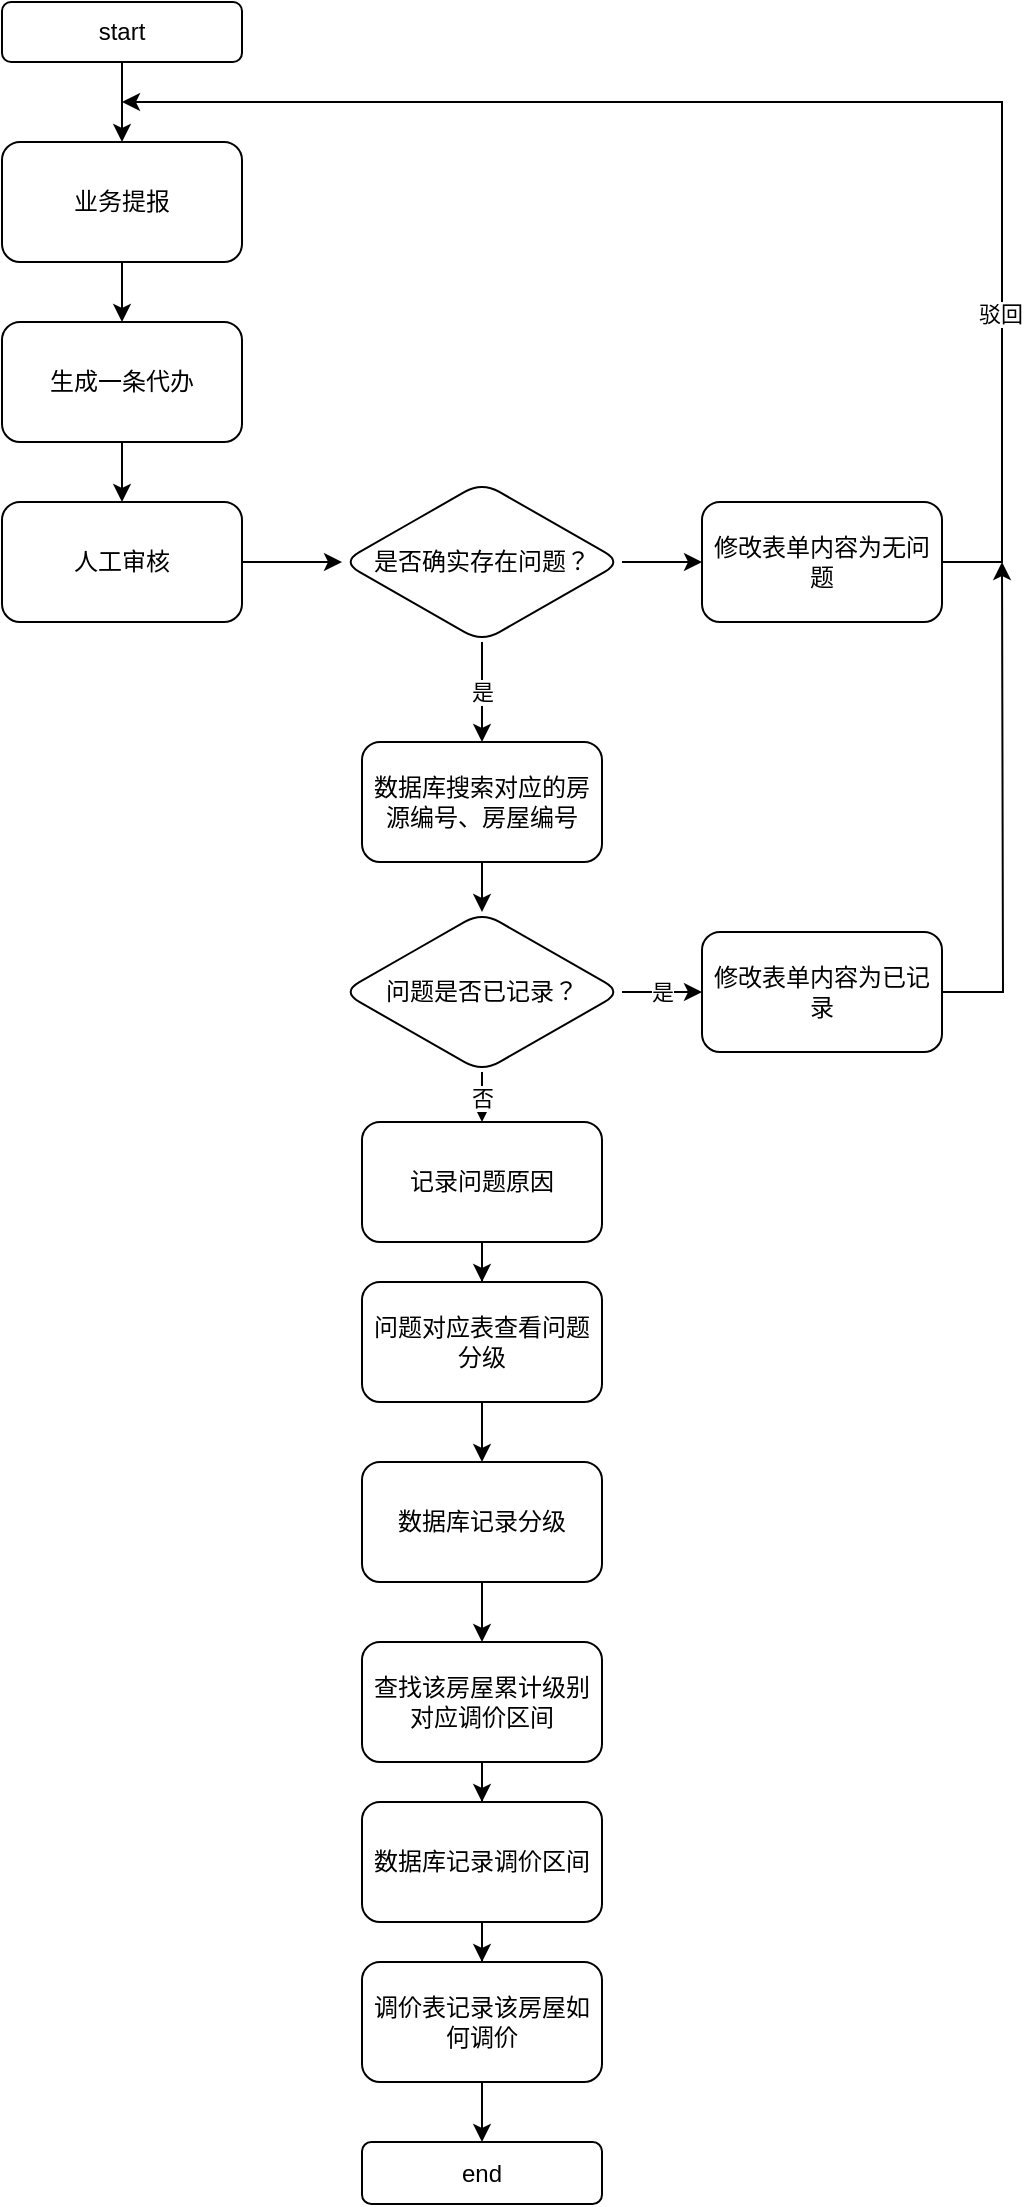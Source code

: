 <mxfile version="20.3.0" type="github">
  <diagram id="rs3qDzsFMAPh0nYCIl83" name="第 1 页">
    <mxGraphModel dx="1038" dy="539" grid="1" gridSize="10" guides="1" tooltips="1" connect="1" arrows="1" fold="1" page="1" pageScale="1" pageWidth="827" pageHeight="1169" math="0" shadow="0">
      <root>
        <mxCell id="0" />
        <mxCell id="1" parent="0" />
        <mxCell id="VfdWvWq5BOCNGvIPTbdh-3" value="" style="edgeStyle=orthogonalEdgeStyle;rounded=0;orthogonalLoop=1;jettySize=auto;html=1;" edge="1" parent="1" source="VfdWvWq5BOCNGvIPTbdh-1" target="VfdWvWq5BOCNGvIPTbdh-2">
          <mxGeometry relative="1" as="geometry" />
        </mxCell>
        <mxCell id="VfdWvWq5BOCNGvIPTbdh-1" value="start" style="rounded=1;whiteSpace=wrap;html=1;" vertex="1" parent="1">
          <mxGeometry x="90" y="40" width="120" height="30" as="geometry" />
        </mxCell>
        <mxCell id="VfdWvWq5BOCNGvIPTbdh-6" value="" style="edgeStyle=orthogonalEdgeStyle;rounded=0;orthogonalLoop=1;jettySize=auto;html=1;" edge="1" parent="1" source="VfdWvWq5BOCNGvIPTbdh-2" target="VfdWvWq5BOCNGvIPTbdh-5">
          <mxGeometry relative="1" as="geometry" />
        </mxCell>
        <mxCell id="VfdWvWq5BOCNGvIPTbdh-2" value="业务提报" style="rounded=1;whiteSpace=wrap;html=1;" vertex="1" parent="1">
          <mxGeometry x="90" y="110" width="120" height="60" as="geometry" />
        </mxCell>
        <mxCell id="VfdWvWq5BOCNGvIPTbdh-8" value="" style="edgeStyle=orthogonalEdgeStyle;rounded=0;orthogonalLoop=1;jettySize=auto;html=1;" edge="1" parent="1" source="VfdWvWq5BOCNGvIPTbdh-5" target="VfdWvWq5BOCNGvIPTbdh-7">
          <mxGeometry relative="1" as="geometry" />
        </mxCell>
        <mxCell id="VfdWvWq5BOCNGvIPTbdh-5" value="生成一条代办" style="rounded=1;whiteSpace=wrap;html=1;" vertex="1" parent="1">
          <mxGeometry x="90" y="200" width="120" height="60" as="geometry" />
        </mxCell>
        <mxCell id="VfdWvWq5BOCNGvIPTbdh-10" value="" style="edgeStyle=orthogonalEdgeStyle;rounded=0;orthogonalLoop=1;jettySize=auto;html=1;" edge="1" parent="1" source="VfdWvWq5BOCNGvIPTbdh-7" target="VfdWvWq5BOCNGvIPTbdh-9">
          <mxGeometry relative="1" as="geometry" />
        </mxCell>
        <mxCell id="VfdWvWq5BOCNGvIPTbdh-7" value="人工审核" style="rounded=1;whiteSpace=wrap;html=1;" vertex="1" parent="1">
          <mxGeometry x="90" y="290" width="120" height="60" as="geometry" />
        </mxCell>
        <mxCell id="VfdWvWq5BOCNGvIPTbdh-17" value="是" style="edgeStyle=orthogonalEdgeStyle;rounded=0;orthogonalLoop=1;jettySize=auto;html=1;entryX=0.5;entryY=0;entryDx=0;entryDy=0;" edge="1" parent="1" source="VfdWvWq5BOCNGvIPTbdh-9" target="VfdWvWq5BOCNGvIPTbdh-18">
          <mxGeometry relative="1" as="geometry" />
        </mxCell>
        <mxCell id="VfdWvWq5BOCNGvIPTbdh-25" value="" style="edgeStyle=orthogonalEdgeStyle;rounded=0;orthogonalLoop=1;jettySize=auto;html=1;" edge="1" parent="1" source="VfdWvWq5BOCNGvIPTbdh-9" target="VfdWvWq5BOCNGvIPTbdh-24">
          <mxGeometry relative="1" as="geometry" />
        </mxCell>
        <mxCell id="VfdWvWq5BOCNGvIPTbdh-9" value="是否确实存在问题？" style="rhombus;whiteSpace=wrap;html=1;rounded=1;" vertex="1" parent="1">
          <mxGeometry x="260" y="280" width="140" height="80" as="geometry" />
        </mxCell>
        <mxCell id="VfdWvWq5BOCNGvIPTbdh-19" value="否" style="edgeStyle=orthogonalEdgeStyle;rounded=0;orthogonalLoop=1;jettySize=auto;html=1;" edge="1" parent="1" source="VfdWvWq5BOCNGvIPTbdh-16" target="VfdWvWq5BOCNGvIPTbdh-37">
          <mxGeometry relative="1" as="geometry">
            <mxPoint x="320" y="650" as="targetPoint" />
          </mxGeometry>
        </mxCell>
        <mxCell id="VfdWvWq5BOCNGvIPTbdh-31" value="是" style="edgeStyle=orthogonalEdgeStyle;rounded=0;orthogonalLoop=1;jettySize=auto;html=1;strokeColor=default;strokeWidth=1;startArrow=none;startFill=0;endArrow=classic;endFill=1;targetPerimeterSpacing=0;" edge="1" parent="1" source="VfdWvWq5BOCNGvIPTbdh-16" target="VfdWvWq5BOCNGvIPTbdh-30">
          <mxGeometry relative="1" as="geometry" />
        </mxCell>
        <mxCell id="VfdWvWq5BOCNGvIPTbdh-16" value="问题是否已记录？" style="rhombus;whiteSpace=wrap;html=1;rounded=1;" vertex="1" parent="1">
          <mxGeometry x="260" y="495" width="140" height="80" as="geometry" />
        </mxCell>
        <mxCell id="VfdWvWq5BOCNGvIPTbdh-18" value="数据库搜索对应的房源编号、房屋编号" style="whiteSpace=wrap;html=1;rounded=1;" vertex="1" parent="1">
          <mxGeometry x="270" y="410" width="120" height="60" as="geometry" />
        </mxCell>
        <mxCell id="VfdWvWq5BOCNGvIPTbdh-24" value="修改表单内容为无问题" style="whiteSpace=wrap;html=1;rounded=1;" vertex="1" parent="1">
          <mxGeometry x="440" y="290" width="120" height="60" as="geometry" />
        </mxCell>
        <mxCell id="VfdWvWq5BOCNGvIPTbdh-26" value="" style="edgeStyle=orthogonalEdgeStyle;rounded=0;orthogonalLoop=1;jettySize=auto;html=1;endArrow=classic;strokeWidth=1;strokeColor=default;targetPerimeterSpacing=0;endFill=1;exitX=1;exitY=0.5;exitDx=0;exitDy=0;" edge="1" parent="1" source="VfdWvWq5BOCNGvIPTbdh-24">
          <mxGeometry relative="1" as="geometry">
            <mxPoint x="150" y="90" as="targetPoint" />
            <mxPoint x="560" y="360" as="sourcePoint" />
            <Array as="points">
              <mxPoint x="590" y="320" />
              <mxPoint x="590" y="90" />
            </Array>
          </mxGeometry>
        </mxCell>
        <mxCell id="VfdWvWq5BOCNGvIPTbdh-27" value="驳回" style="edgeLabel;html=1;align=center;verticalAlign=middle;resizable=0;points=[];" vertex="1" connectable="0" parent="VfdWvWq5BOCNGvIPTbdh-26">
          <mxGeometry x="-0.725" y="1" relative="1" as="geometry">
            <mxPoint y="-58" as="offset" />
          </mxGeometry>
        </mxCell>
        <mxCell id="VfdWvWq5BOCNGvIPTbdh-33" value="" style="edgeStyle=orthogonalEdgeStyle;rounded=0;orthogonalLoop=1;jettySize=auto;html=1;strokeColor=default;strokeWidth=1;startArrow=none;startFill=0;endArrow=classic;endFill=1;targetPerimeterSpacing=0;" edge="1" parent="1" source="VfdWvWq5BOCNGvIPTbdh-30">
          <mxGeometry relative="1" as="geometry">
            <mxPoint x="590" y="320" as="targetPoint" />
          </mxGeometry>
        </mxCell>
        <mxCell id="VfdWvWq5BOCNGvIPTbdh-30" value="修改表单内容为已记录" style="whiteSpace=wrap;html=1;rounded=1;" vertex="1" parent="1">
          <mxGeometry x="440" y="505" width="120" height="60" as="geometry" />
        </mxCell>
        <mxCell id="VfdWvWq5BOCNGvIPTbdh-36" value="" style="endArrow=classic;html=1;rounded=0;strokeColor=default;strokeWidth=1;targetPerimeterSpacing=0;exitX=0.5;exitY=1;exitDx=0;exitDy=0;entryX=0.5;entryY=0;entryDx=0;entryDy=0;" edge="1" parent="1" source="VfdWvWq5BOCNGvIPTbdh-18" target="VfdWvWq5BOCNGvIPTbdh-16">
          <mxGeometry width="50" height="50" relative="1" as="geometry">
            <mxPoint x="390" y="460" as="sourcePoint" />
            <mxPoint x="440" y="410" as="targetPoint" />
          </mxGeometry>
        </mxCell>
        <mxCell id="VfdWvWq5BOCNGvIPTbdh-39" value="" style="edgeStyle=orthogonalEdgeStyle;rounded=0;orthogonalLoop=1;jettySize=auto;html=1;strokeColor=default;strokeWidth=1;startArrow=none;startFill=0;endArrow=classic;endFill=1;targetPerimeterSpacing=0;" edge="1" parent="1" source="VfdWvWq5BOCNGvIPTbdh-37" target="VfdWvWq5BOCNGvIPTbdh-38">
          <mxGeometry relative="1" as="geometry" />
        </mxCell>
        <mxCell id="VfdWvWq5BOCNGvIPTbdh-37" value="记录问题原因" style="rounded=1;whiteSpace=wrap;html=1;" vertex="1" parent="1">
          <mxGeometry x="270" y="600" width="120" height="60" as="geometry" />
        </mxCell>
        <mxCell id="VfdWvWq5BOCNGvIPTbdh-41" value="" style="edgeStyle=orthogonalEdgeStyle;rounded=0;orthogonalLoop=1;jettySize=auto;html=1;strokeColor=default;strokeWidth=1;startArrow=none;startFill=0;endArrow=classic;endFill=1;targetPerimeterSpacing=0;" edge="1" parent="1" source="VfdWvWq5BOCNGvIPTbdh-38" target="VfdWvWq5BOCNGvIPTbdh-40">
          <mxGeometry relative="1" as="geometry" />
        </mxCell>
        <mxCell id="VfdWvWq5BOCNGvIPTbdh-38" value="问题对应表查看问题分级" style="whiteSpace=wrap;html=1;rounded=1;" vertex="1" parent="1">
          <mxGeometry x="270" y="680" width="120" height="60" as="geometry" />
        </mxCell>
        <mxCell id="VfdWvWq5BOCNGvIPTbdh-43" value="" style="edgeStyle=orthogonalEdgeStyle;rounded=0;orthogonalLoop=1;jettySize=auto;html=1;strokeColor=default;strokeWidth=1;startArrow=none;startFill=0;endArrow=classic;endFill=1;targetPerimeterSpacing=0;" edge="1" parent="1" source="VfdWvWq5BOCNGvIPTbdh-40" target="VfdWvWq5BOCNGvIPTbdh-42">
          <mxGeometry relative="1" as="geometry" />
        </mxCell>
        <mxCell id="VfdWvWq5BOCNGvIPTbdh-40" value="数据库记录分级" style="whiteSpace=wrap;html=1;rounded=1;" vertex="1" parent="1">
          <mxGeometry x="270" y="770" width="120" height="60" as="geometry" />
        </mxCell>
        <mxCell id="VfdWvWq5BOCNGvIPTbdh-45" value="" style="edgeStyle=orthogonalEdgeStyle;rounded=0;orthogonalLoop=1;jettySize=auto;html=1;strokeColor=default;strokeWidth=1;startArrow=none;startFill=0;endArrow=classic;endFill=1;targetPerimeterSpacing=0;" edge="1" parent="1" source="VfdWvWq5BOCNGvIPTbdh-42" target="VfdWvWq5BOCNGvIPTbdh-44">
          <mxGeometry relative="1" as="geometry" />
        </mxCell>
        <mxCell id="VfdWvWq5BOCNGvIPTbdh-42" value="查找该房屋累计级别对应调价区间" style="whiteSpace=wrap;html=1;rounded=1;" vertex="1" parent="1">
          <mxGeometry x="270" y="860" width="120" height="60" as="geometry" />
        </mxCell>
        <mxCell id="VfdWvWq5BOCNGvIPTbdh-47" value="" style="edgeStyle=orthogonalEdgeStyle;rounded=0;orthogonalLoop=1;jettySize=auto;html=1;strokeColor=default;strokeWidth=1;startArrow=none;startFill=0;endArrow=classic;endFill=1;targetPerimeterSpacing=0;" edge="1" parent="1" source="VfdWvWq5BOCNGvIPTbdh-44" target="VfdWvWq5BOCNGvIPTbdh-46">
          <mxGeometry relative="1" as="geometry" />
        </mxCell>
        <mxCell id="VfdWvWq5BOCNGvIPTbdh-44" value="数据库记录调价区间" style="whiteSpace=wrap;html=1;rounded=1;" vertex="1" parent="1">
          <mxGeometry x="270" y="940" width="120" height="60" as="geometry" />
        </mxCell>
        <mxCell id="VfdWvWq5BOCNGvIPTbdh-49" value="" style="edgeStyle=orthogonalEdgeStyle;rounded=0;orthogonalLoop=1;jettySize=auto;html=1;strokeColor=default;strokeWidth=1;startArrow=none;startFill=0;endArrow=classic;endFill=1;targetPerimeterSpacing=0;" edge="1" parent="1" source="VfdWvWq5BOCNGvIPTbdh-46" target="VfdWvWq5BOCNGvIPTbdh-48">
          <mxGeometry relative="1" as="geometry" />
        </mxCell>
        <mxCell id="VfdWvWq5BOCNGvIPTbdh-46" value="调价表记录该房屋如何调价" style="whiteSpace=wrap;html=1;rounded=1;" vertex="1" parent="1">
          <mxGeometry x="270" y="1020" width="120" height="60" as="geometry" />
        </mxCell>
        <mxCell id="VfdWvWq5BOCNGvIPTbdh-48" value="end" style="whiteSpace=wrap;html=1;rounded=1;" vertex="1" parent="1">
          <mxGeometry x="270" y="1110" width="120" height="31" as="geometry" />
        </mxCell>
      </root>
    </mxGraphModel>
  </diagram>
</mxfile>
